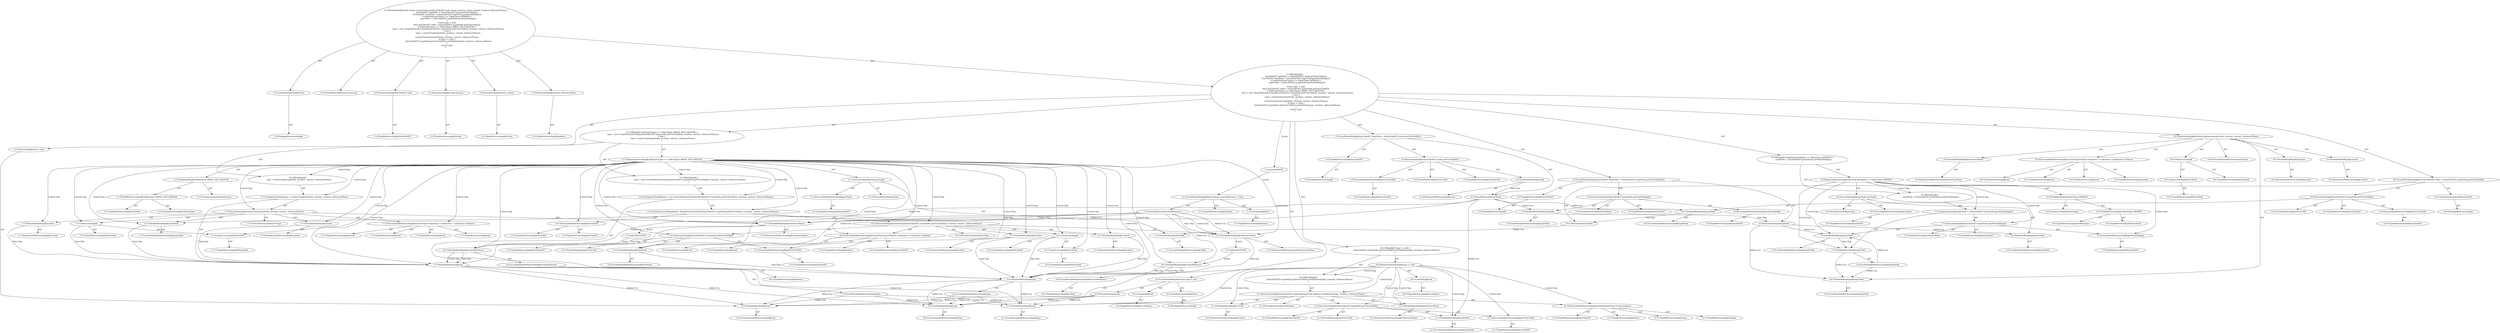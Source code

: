 digraph "resolveTypecast#?,SymTabAST,Scope,IClass,boolean" {
0 [label="2:CtTypeReferenceImpl@IClass" shape=ellipse]
1 [label="2:CtPackageReferenceImpl@" shape=ellipse]
2 [label="2:CtVirtualElement@resolveTypecast" shape=ellipse]
3 [label="3:CtParameterImpl@SymTabAST node" shape=ellipse]
4 [label="3:CtTypeReferenceImpl@SymTabAST" shape=ellipse]
5 [label="3:CtParameterImpl@Scope location" shape=ellipse]
6 [label="3:CtTypeReferenceImpl@Scope" shape=ellipse]
7 [label="3:CtParameterImpl@IClass context" shape=ellipse]
8 [label="3:CtTypeReferenceImpl@IClass" shape=ellipse]
9 [label="3:CtParameterImpl@boolean referencePhase" shape=ellipse]
10 [label="3:CtTypeReferenceImpl@boolean" shape=ellipse]
11 [label="4:CtTypeReferenceImpl@SymTabAST" shape=ellipse]
12 [label="4:CtPackageReferenceImpl@" shape=ellipse]
13 [label="4:CtExecutableReferenceImpl@getFirstChild()" shape=ellipse]
14 [label="4:CtTypeReferenceImpl@SymTabAST" shape=ellipse]
15 [label="4:CtVirtualElement@getFirstChild" shape=ellipse]
16 [label="4:CtVariableReadImpl@node" shape=ellipse]
17 [label="4:CtParameterReferenceImpl@node" shape=ellipse]
18 [label="4:CtInvocationImpl@((SymTabAST) (node.getFirstChild()))" shape=ellipse]
19 [label="4:CtTypeReferenceImpl@SymTabAST" shape=ellipse]
20 [label="4:CtVirtualElement@typeNode" shape=ellipse]
21 [label="4:CtLocalVariableImpl@SymTabAST typeNode = ((SymTabAST) (node.getFirstChild()))" shape=ellipse]
22 [label="5:CtTypeReferenceImpl@SymTabAST" shape=ellipse]
23 [label="5:CtPackageReferenceImpl@" shape=ellipse]
24 [label="5:CtExecutableReferenceImpl@getNextSibling()" shape=ellipse]
25 [label="5:CtTypeReferenceImpl@SymTabAST" shape=ellipse]
26 [label="5:CtVirtualElement@getNextSibling" shape=ellipse]
27 [label="5:CtVariableReadImpl@typeNode" shape=ellipse]
28 [label="5:CtLocalVariableReferenceImpl@typeNode" shape=ellipse]
29 [label="5:CtInvocationImpl@((SymTabAST) (typeNode.getNextSibling()))" shape=ellipse]
30 [label="5:CtTypeReferenceImpl@SymTabAST" shape=ellipse]
31 [label="5:CtVirtualElement@exprNode" shape=ellipse]
32 [label="5:CtLocalVariableImpl@SymTabAST exprNode = ((SymTabAST) (typeNode.getNextSibling()))" shape=ellipse]
33 [label="6:CtExecutableReferenceImpl@getType()" shape=ellipse]
34 [label="6:CtTypeReferenceImpl@SymTabAST" shape=ellipse]
35 [label="6:CtVirtualElement@getType" shape=ellipse]
36 [label="6:CtVariableReadImpl@exprNode" shape=ellipse]
37 [label="6:CtLocalVariableReferenceImpl@exprNode" shape=ellipse]
38 [label="6:CtInvocationImpl@exprNode.getType()" shape=ellipse]
39 [label="6:CtFieldReferenceImpl@TokenTypes.RPAREN" shape=ellipse]
40 [label="6:CtTypeReferenceImpl@TokenTypes" shape=ellipse]
41 [label="6:CtTypeReferenceImpl@PlaceHold" shape=ellipse]
42 [label="6:CtFieldReadImpl@TokenTypes.RPAREN" shape=ellipse]
43 [label="6:CtTypeAccessImpl@TokenTypes" shape=ellipse]
44 [label="6:CtBinaryOperatorImpl@exprNode.getType() == TokenTypes.RPAREN" shape=ellipse]
45 [label="7:CtVariableWriteImpl@exprNode" shape=ellipse]
46 [label="7:CtLocalVariableReferenceImpl@exprNode" shape=ellipse]
47 [label="7:CtExecutableReferenceImpl@getNextSibling()" shape=ellipse]
48 [label="7:CtTypeReferenceImpl@SymTabAST" shape=ellipse]
49 [label="7:CtVirtualElement@getNextSibling" shape=ellipse]
50 [label="7:CtVariableReadImpl@exprNode" shape=ellipse]
51 [label="7:CtLocalVariableReferenceImpl@exprNode" shape=ellipse]
52 [label="7:CtInvocationImpl@((SymTabAST) (exprNode.getNextSibling()))" shape=ellipse]
53 [label="7:CtTypeReferenceImpl@SymTabAST" shape=ellipse]
54 [label="7:CtAssignmentImpl@exprNode = ((SymTabAST) (exprNode.getNextSibling()))" shape=ellipse]
55 [label="6:CtBlockImpl@\{
    exprNode = ((SymTabAST) (exprNode.getNextSibling()));
\}" shape=ellipse]
56 [label="6:CtIfImpl@if (exprNode.getType() == TokenTypes.RPAREN) \{
    exprNode = ((SymTabAST) (exprNode.getNextSibling()));
\}" shape=ellipse]
57 [label="9:CtTypeReferenceImpl@IClass" shape=ellipse]
58 [label="9:CtPackageReferenceImpl@" shape=ellipse]
59 [label="9:CtLiteralImpl@null" shape=ellipse]
60 [label="9:CtTypeReferenceImpl@<nulltype>" shape=ellipse]
61 [label="9:CtVirtualElement@type" shape=ellipse]
62 [label="9:CtLocalVariableImpl@IClass type = null" shape=ellipse]
63 [label="10:CtTypeReferenceImpl@SymTabAST" shape=ellipse]
64 [label="10:CtPackageReferenceImpl@" shape=ellipse]
65 [label="10:CtExecutableReferenceImpl@getFirstChild()" shape=ellipse]
66 [label="10:CtTypeReferenceImpl@SymTabAST" shape=ellipse]
67 [label="10:CtVirtualElement@getFirstChild" shape=ellipse]
68 [label="10:CtVariableReadImpl@typeNode" shape=ellipse]
69 [label="10:CtLocalVariableReferenceImpl@typeNode" shape=ellipse]
70 [label="10:CtInvocationImpl@((SymTabAST) (typeNode.getFirstChild()))" shape=ellipse]
71 [label="10:CtTypeReferenceImpl@SymTabAST" shape=ellipse]
72 [label="10:CtVirtualElement@child" shape=ellipse]
73 [label="10:CtLocalVariableImpl@final SymTabAST child = ((SymTabAST) (typeNode.getFirstChild()))" shape=ellipse]
74 [label="11:CtExecutableReferenceImpl@getType()" shape=ellipse]
75 [label="11:CtTypeReferenceImpl@SymTabAST" shape=ellipse]
76 [label="11:CtVirtualElement@getType" shape=ellipse]
77 [label="11:CtVariableReadImpl@child" shape=ellipse]
78 [label="11:CtLocalVariableReferenceImpl@child" shape=ellipse]
79 [label="11:CtInvocationImpl@child.getType()" shape=ellipse]
80 [label="11:CtFieldReferenceImpl@TokenTypes.ARRAY_DECLARATOR" shape=ellipse]
81 [label="11:CtTypeReferenceImpl@TokenTypes" shape=ellipse]
82 [label="11:CtTypeReferenceImpl@PlaceHold" shape=ellipse]
83 [label="11:CtFieldReadImpl@TokenTypes.ARRAY_DECLARATOR" shape=ellipse]
84 [label="11:CtTypeAccessImpl@TokenTypes" shape=ellipse]
85 [label="11:CtBinaryOperatorImpl@child.getType() == TokenTypes.ARRAY_DECLARATOR" shape=ellipse]
86 [label="12:CtVariableWriteImpl@type" shape=ellipse]
87 [label="12:CtLocalVariableReferenceImpl@type" shape=ellipse]
88 [label="13:CtExecutableReferenceImpl@ArrayDef()" shape=ellipse]
89 [label="13:CtTypeReferenceImpl@ArrayDef" shape=ellipse]
90 [label="13:CtTypeReferenceImpl@ArrayDef" shape=ellipse]
91 [label="14:CtExecutableReferenceImpl@resolveType(SymTabAST,<unknown>,<unknown>,boolean)" shape=ellipse]
92 [label="14:CtTypeReferenceImpl@SymTabAST" shape=ellipse]
93 [label="14:CtTypeReferenceImpl@null" shape=ellipse]
94 [label="14:CtTypeReferenceImpl@null" shape=ellipse]
95 [label="14:CtTypeReferenceImpl@boolean" shape=ellipse]
96 [label="14:CtVirtualElement@resolveType" shape=ellipse]
97 [label="14:CtTypeAccessImpl@PlaceHold" shape=ellipse]
98 [label="14:CtTypeReferenceImpl@PlaceHold" shape=ellipse]
99 [label="14:CtThisAccessImpl@" shape=ellipse]
100 [label="14:CtTypeReferenceImpl@PlaceHold" shape=ellipse]
101 [label="15:CtExecutableReferenceImpl@getFirstChild()" shape=ellipse]
102 [label="15:CtTypeReferenceImpl@SymTabAST" shape=ellipse]
103 [label="15:CtVirtualElement@getFirstChild" shape=ellipse]
104 [label="15:CtVariableReadImpl@typeNode" shape=ellipse]
105 [label="15:CtLocalVariableReferenceImpl@typeNode" shape=ellipse]
106 [label="15:CtInvocationImpl@((SymTabAST) (typeNode.getFirstChild()))" shape=ellipse]
107 [label="15:CtTypeReferenceImpl@SymTabAST" shape=ellipse]
108 [label="15:CtVariableReadImpl@location" shape=ellipse]
109 [label="15:CtParameterReferenceImpl@location" shape=ellipse]
110 [label="15:CtVariableReadImpl@context" shape=ellipse]
111 [label="15:CtParameterReferenceImpl@context" shape=ellipse]
112 [label="15:CtVariableReadImpl@referencePhase" shape=ellipse]
113 [label="15:CtParameterReferenceImpl@referencePhase" shape=ellipse]
114 [label="14:CtInvocationImpl@resolveType(((SymTabAST) (typeNode.getFirstChild())), location, context, referencePhase)" shape=ellipse]
115 [label="13:CtConstructorCallImpl@new ArrayDef(resolveType(((SymTabAST) (typeNode.getFirstChild())), location, context, referencePhase))" shape=ellipse]
116 [label="12:CtAssignmentImpl@type = new ArrayDef(resolveType(((SymTabAST) (typeNode.getFirstChild())), location, context, referencePhase))" shape=ellipse]
117 [label="11:CtBlockImpl@\{
    type = new ArrayDef(resolveType(((SymTabAST) (typeNode.getFirstChild())), location, context, referencePhase));
\}" shape=ellipse]
118 [label="17:CtVariableWriteImpl@type" shape=ellipse]
119 [label="17:CtLocalVariableReferenceImpl@type" shape=ellipse]
120 [label="17:CtExecutableReferenceImpl@resolveType(<unknown>,<unknown>,<unknown>,boolean)" shape=ellipse]
121 [label="17:CtTypeReferenceImpl@null" shape=ellipse]
122 [label="17:CtTypeReferenceImpl@null" shape=ellipse]
123 [label="17:CtTypeReferenceImpl@null" shape=ellipse]
124 [label="17:CtTypeReferenceImpl@boolean" shape=ellipse]
125 [label="17:CtVirtualElement@resolveType" shape=ellipse]
126 [label="17:CtTypeAccessImpl@PlaceHold" shape=ellipse]
127 [label="17:CtTypeReferenceImpl@PlaceHold" shape=ellipse]
128 [label="17:CtThisAccessImpl@" shape=ellipse]
129 [label="17:CtTypeReferenceImpl@PlaceHold" shape=ellipse]
130 [label="17:CtVariableReadImpl@typeNode" shape=ellipse]
131 [label="17:CtLocalVariableReferenceImpl@typeNode" shape=ellipse]
132 [label="17:CtVariableReadImpl@location" shape=ellipse]
133 [label="17:CtParameterReferenceImpl@location" shape=ellipse]
134 [label="17:CtVariableReadImpl@context" shape=ellipse]
135 [label="17:CtParameterReferenceImpl@context" shape=ellipse]
136 [label="17:CtVariableReadImpl@referencePhase" shape=ellipse]
137 [label="17:CtParameterReferenceImpl@referencePhase" shape=ellipse]
138 [label="17:CtInvocationImpl@resolveType(typeNode, location, context, referencePhase)" shape=ellipse]
139 [label="17:CtAssignmentImpl@type = resolveType(typeNode, location, context, referencePhase)" shape=ellipse]
140 [label="16:CtBlockImpl@\{
    type = resolveType(typeNode, location, context, referencePhase);
\}" shape=ellipse]
141 [label="11:CtIfImpl@if (child.getType() == TokenTypes.ARRAY_DECLARATOR) \{
    type = new ArrayDef(resolveType(((SymTabAST) (typeNode.getFirstChild())), location, context, referencePhase));
\} else \{
    type = resolveType(typeNode, location, context, referencePhase);
\}" shape=ellipse]
142 [label="19:CtExecutableReferenceImpl@resolveExpression(<unknown>,<unknown>,<unknown>,boolean)" shape=ellipse]
143 [label="19:CtTypeReferenceImpl@null" shape=ellipse]
144 [label="19:CtTypeReferenceImpl@null" shape=ellipse]
145 [label="19:CtTypeReferenceImpl@null" shape=ellipse]
146 [label="19:CtTypeReferenceImpl@boolean" shape=ellipse]
147 [label="19:CtVirtualElement@resolveExpression" shape=ellipse]
148 [label="19:CtTypeAccessImpl@PlaceHold" shape=ellipse]
149 [label="19:CtTypeReferenceImpl@PlaceHold" shape=ellipse]
150 [label="19:CtThisAccessImpl@" shape=ellipse]
151 [label="19:CtTypeReferenceImpl@PlaceHold" shape=ellipse]
152 [label="19:CtVariableReadImpl@exprNode" shape=ellipse]
153 [label="19:CtLocalVariableReferenceImpl@exprNode" shape=ellipse]
154 [label="19:CtVariableReadImpl@location" shape=ellipse]
155 [label="19:CtParameterReferenceImpl@location" shape=ellipse]
156 [label="19:CtVariableReadImpl@context" shape=ellipse]
157 [label="19:CtParameterReferenceImpl@context" shape=ellipse]
158 [label="19:CtVariableReadImpl@referencePhase" shape=ellipse]
159 [label="19:CtParameterReferenceImpl@referencePhase" shape=ellipse]
160 [label="19:CtInvocationImpl@resolveExpression(exprNode, location, context, referencePhase)" shape=ellipse]
161 [label="20:CtVariableReadImpl@type" shape=ellipse]
162 [label="20:CtLocalVariableReferenceImpl@type" shape=ellipse]
163 [label="20:CtLiteralImpl@null" shape=ellipse]
164 [label="20:CtTypeReferenceImpl@<nulltype>" shape=ellipse]
165 [label="20:CtBinaryOperatorImpl@type != null" shape=ellipse]
166 [label="21:CtExecutableReferenceImpl@setDefinition(IClass,Scope,boolean)" shape=ellipse]
167 [label="21:CtTypeReferenceImpl@SymTabAST" shape=ellipse]
168 [label="21:CtTypeReferenceImpl@IClass" shape=ellipse]
169 [label="21:CtTypeReferenceImpl@Scope" shape=ellipse]
170 [label="21:CtTypeReferenceImpl@boolean" shape=ellipse]
171 [label="21:CtVirtualElement@setDefinition" shape=ellipse]
172 [label="21:CtExecutableReferenceImpl@getFirstChild()" shape=ellipse]
173 [label="21:CtTypeReferenceImpl@SymTabAST" shape=ellipse]
174 [label="21:CtVirtualElement@getFirstChild" shape=ellipse]
175 [label="21:CtVariableReadImpl@typeNode" shape=ellipse]
176 [label="21:CtLocalVariableReferenceImpl@typeNode" shape=ellipse]
177 [label="21:CtInvocationImpl@((SymTabAST) (typeNode.getFirstChild()))" shape=ellipse]
178 [label="21:CtTypeReferenceImpl@SymTabAST" shape=ellipse]
179 [label="21:CtVariableReadImpl@type" shape=ellipse]
180 [label="21:CtLocalVariableReferenceImpl@type" shape=ellipse]
181 [label="21:CtVariableReadImpl@location" shape=ellipse]
182 [label="21:CtParameterReferenceImpl@location" shape=ellipse]
183 [label="21:CtVariableReadImpl@referencePhase" shape=ellipse]
184 [label="21:CtParameterReferenceImpl@referencePhase" shape=ellipse]
185 [label="21:CtInvocationImpl@((SymTabAST) (typeNode.getFirstChild())).setDefinition(type, location, referencePhase)" shape=ellipse]
186 [label="20:CtBlockImpl@\{
    ((SymTabAST) (typeNode.getFirstChild())).setDefinition(type, location, referencePhase);
\}" shape=ellipse]
187 [label="20:CtIfImpl@if (type != null) \{
    ((SymTabAST) (typeNode.getFirstChild())).setDefinition(type, location, referencePhase);
\}" shape=ellipse]
188 [label="23:CtVariableReadImpl@type" shape=ellipse]
189 [label="23:CtLocalVariableReferenceImpl@type" shape=ellipse]
190 [label="23:CtReturnImpl@return type" shape=ellipse]
191 [label="3:CtBlockImpl@\{
    SymTabAST typeNode = ((SymTabAST) (node.getFirstChild()));
    SymTabAST exprNode = ((SymTabAST) (typeNode.getNextSibling()));
    if (exprNode.getType() == TokenTypes.RPAREN) \{
        exprNode = ((SymTabAST) (exprNode.getNextSibling()));
    \}
    IClass type = null;
    final SymTabAST child = ((SymTabAST) (typeNode.getFirstChild()));
    if (child.getType() == TokenTypes.ARRAY_DECLARATOR) \{
        type = new ArrayDef(resolveType(((SymTabAST) (typeNode.getFirstChild())), location, context, referencePhase));
    \} else \{
        type = resolveType(typeNode, location, context, referencePhase);
    \}
    resolveExpression(exprNode, location, context, referencePhase);
    if (type != null) \{
        ((SymTabAST) (typeNode.getFirstChild())).setDefinition(type, location, referencePhase);
    \}
    return type;
\}" shape=ellipse]
192 [label="2:CtMethodImpl@private IClass resolveTypecast(SymTabAST node, Scope location, IClass context, boolean referencePhase) \{
    SymTabAST typeNode = ((SymTabAST) (node.getFirstChild()));
    SymTabAST exprNode = ((SymTabAST) (typeNode.getNextSibling()));
    if (exprNode.getType() == TokenTypes.RPAREN) \{
        exprNode = ((SymTabAST) (exprNode.getNextSibling()));
    \}
    IClass type = null;
    final SymTabAST child = ((SymTabAST) (typeNode.getFirstChild()));
    if (child.getType() == TokenTypes.ARRAY_DECLARATOR) \{
        type = new ArrayDef(resolveType(((SymTabAST) (typeNode.getFirstChild())), location, context, referencePhase));
    \} else \{
        type = resolveType(typeNode, location, context, referencePhase);
    \}
    resolveExpression(exprNode, location, context, referencePhase);
    if (type != null) \{
        ((SymTabAST) (typeNode.getFirstChild())).setDefinition(type, location, referencePhase);
    \}
    return type;
\}" shape=ellipse]
193 [label="17:Update@UPDATE" shape=ellipse]
194 [label="18:CtTypeReferenceImpl@boolean" shape=ellipse]
195 [label="18:CtLocalVariableReferenceImpl@createReference" shape=ellipse]
196 [label="18:CtVariableReadImpl@createReference" shape=ellipse]
197 [label="15:Update@UPDATE" shape=ellipse]
198 [label="16:CtTypeReferenceImpl@boolean" shape=ellipse]
199 [label="16:CtLocalVariableReferenceImpl@createReference" shape=ellipse]
200 [label="16:CtVariableReadImpl@createReference" shape=ellipse]
201 [label="11:Insert@INSERT" shape=ellipse]
202 [label="11:CtTypeReferenceImpl@boolean" shape=ellipse]
203 [label="11:CtTypeReferenceImpl@boolean" shape=ellipse]
204 [label="11:CtLiteralImpl@false" shape=ellipse]
205 [label="11:CtLocalVariableImpl@final boolean createReference = false" shape=ellipse]
206 [label="11:CtVirtualElement@createReference" shape=ellipse]
0 -> 1 [label="AST"];
3 -> 4 [label="AST"];
5 -> 6 [label="AST"];
7 -> 8 [label="AST"];
9 -> 10 [label="AST"];
11 -> 12 [label="AST"];
13 -> 14 [label="AST"];
16 -> 17 [label="AST"];
16 -> 20 [label="Data Dep"];
18 -> 15 [label="AST"];
18 -> 19 [label="AST"];
18 -> 16 [label="AST"];
18 -> 13 [label="AST"];
20 -> 27 [label="Define-Use"];
20 -> 68 [label="Define-Use"];
20 -> 104 [label="Define-Use"];
20 -> 130 [label="Define-Use"];
20 -> 175 [label="Define-Use"];
21 -> 20 [label="AST"];
21 -> 11 [label="AST"];
21 -> 18 [label="AST"];
22 -> 23 [label="AST"];
24 -> 25 [label="AST"];
27 -> 28 [label="AST"];
27 -> 31 [label="Data Dep"];
29 -> 26 [label="AST"];
29 -> 30 [label="AST"];
29 -> 27 [label="AST"];
29 -> 24 [label="AST"];
31 -> 36 [label="Define-Use"];
31 -> 50 [label="Define-Use"];
31 -> 152 [label="Define-Use"];
32 -> 31 [label="AST"];
32 -> 22 [label="AST"];
32 -> 29 [label="AST"];
33 -> 34 [label="AST"];
36 -> 37 [label="AST"];
38 -> 35 [label="AST"];
38 -> 36 [label="AST"];
38 -> 33 [label="AST"];
39 -> 40 [label="AST"];
39 -> 41 [label="AST"];
42 -> 43 [label="AST"];
42 -> 39 [label="AST"];
44 -> 38 [label="AST"];
44 -> 42 [label="AST"];
44 -> 55 [label="Control Dep"];
44 -> 54 [label="Control Dep"];
44 -> 45 [label="Control Dep"];
44 -> 52 [label="Control Dep"];
44 -> 47 [label="Control Dep"];
44 -> 50 [label="Control Dep"];
45 -> 46 [label="AST"];
45 -> 152 [label="Define-Use"];
46 -> 50 [label="Define-Use"];
46 -> 152 [label="Define-Use"];
47 -> 48 [label="AST"];
50 -> 51 [label="AST"];
50 -> 45 [label="Data Dep"];
52 -> 49 [label="AST"];
52 -> 53 [label="AST"];
52 -> 50 [label="AST"];
52 -> 47 [label="AST"];
54 -> 45 [label="AST"];
54 -> 52 [label="AST"];
55 -> 54 [label="AST"];
56 -> 44 [label="AST"];
56 -> 55 [label="AST"];
57 -> 58 [label="AST"];
59 -> 60 [label="AST"];
61 -> 161 [label="Define-Use"];
61 -> 179 [label="Define-Use"];
61 -> 188 [label="Define-Use"];
62 -> 61 [label="AST"];
62 -> 57 [label="AST"];
62 -> 59 [label="AST"];
63 -> 64 [label="AST"];
65 -> 66 [label="AST"];
68 -> 69 [label="AST"];
68 -> 72 [label="Data Dep"];
70 -> 67 [label="AST"];
70 -> 71 [label="AST"];
70 -> 68 [label="AST"];
70 -> 65 [label="AST"];
72 -> 77 [label="Define-Use"];
73 -> 72 [label="AST"];
73 -> 63 [label="AST"];
73 -> 70 [label="AST"];
74 -> 75 [label="AST"];
77 -> 78 [label="AST"];
79 -> 76 [label="AST"];
79 -> 77 [label="AST"];
79 -> 74 [label="AST"];
80 -> 81 [label="AST"];
80 -> 82 [label="AST"];
83 -> 84 [label="AST"];
83 -> 80 [label="AST"];
85 -> 79 [label="AST"];
85 -> 83 [label="AST"];
85 -> 117 [label="Control Dep"];
85 -> 116 [label="Control Dep"];
85 -> 86 [label="Control Dep"];
85 -> 115 [label="Control Dep"];
85 -> 88 [label="Control Dep"];
85 -> 114 [label="Control Dep"];
85 -> 91 [label="Control Dep"];
85 -> 99 [label="Control Dep"];
85 -> 97 [label="Control Dep"];
85 -> 106 [label="Control Dep"];
85 -> 101 [label="Control Dep"];
85 -> 104 [label="Control Dep"];
85 -> 108 [label="Control Dep"];
85 -> 110 [label="Control Dep"];
85 -> 112 [label="Control Dep"];
85 -> 140 [label="Control Dep"];
85 -> 139 [label="Control Dep"];
85 -> 118 [label="Control Dep"];
85 -> 138 [label="Control Dep"];
85 -> 120 [label="Control Dep"];
85 -> 128 [label="Control Dep"];
85 -> 126 [label="Control Dep"];
85 -> 130 [label="Control Dep"];
85 -> 132 [label="Control Dep"];
85 -> 134 [label="Control Dep"];
85 -> 136 [label="Control Dep"];
85 -> 196 [label="Control Dep"];
85 -> 200 [label="Control Dep"];
86 -> 87 [label="AST"];
86 -> 161 [label="Define-Use"];
86 -> 179 [label="Define-Use"];
86 -> 188 [label="Define-Use"];
87 -> 161 [label="Define-Use"];
87 -> 179 [label="Define-Use"];
87 -> 188 [label="Define-Use"];
88 -> 89 [label="AST"];
88 -> 90 [label="AST"];
91 -> 92 [label="AST"];
91 -> 93 [label="AST"];
91 -> 94 [label="AST"];
91 -> 95 [label="AST"];
97 -> 98 [label="AST"];
99 -> 100 [label="AST"];
99 -> 97 [label="AST"];
99 -> 86 [label="Data Dep"];
101 -> 102 [label="AST"];
104 -> 105 [label="AST"];
104 -> 86 [label="Data Dep"];
106 -> 103 [label="AST"];
106 -> 107 [label="AST"];
106 -> 104 [label="AST"];
106 -> 101 [label="AST"];
108 -> 109 [label="AST"];
108 -> 86 [label="Data Dep"];
110 -> 111 [label="AST"];
110 -> 86 [label="Data Dep"];
112 -> 113 [label="AST"];
112 -> 86 [label="Data Dep"];
112 -> 197 [label="Action"];
114 -> 96 [label="AST"];
114 -> 99 [label="AST"];
114 -> 91 [label="AST"];
114 -> 106 [label="AST"];
114 -> 108 [label="AST"];
114 -> 110 [label="AST"];
114 -> 112 [label="AST"];
115 -> 88 [label="AST"];
115 -> 114 [label="AST"];
116 -> 86 [label="AST"];
116 -> 115 [label="AST"];
117 -> 116 [label="AST"];
118 -> 119 [label="AST"];
118 -> 161 [label="Define-Use"];
118 -> 179 [label="Define-Use"];
118 -> 188 [label="Define-Use"];
119 -> 161 [label="Define-Use"];
119 -> 179 [label="Define-Use"];
119 -> 188 [label="Define-Use"];
120 -> 121 [label="AST"];
120 -> 122 [label="AST"];
120 -> 123 [label="AST"];
120 -> 124 [label="AST"];
126 -> 127 [label="AST"];
128 -> 129 [label="AST"];
128 -> 126 [label="AST"];
128 -> 118 [label="Data Dep"];
130 -> 131 [label="AST"];
130 -> 118 [label="Data Dep"];
132 -> 133 [label="AST"];
132 -> 118 [label="Data Dep"];
134 -> 135 [label="AST"];
134 -> 118 [label="Data Dep"];
136 -> 137 [label="AST"];
136 -> 118 [label="Data Dep"];
136 -> 193 [label="Action"];
138 -> 125 [label="AST"];
138 -> 128 [label="AST"];
138 -> 120 [label="AST"];
138 -> 130 [label="AST"];
138 -> 132 [label="AST"];
138 -> 134 [label="AST"];
138 -> 136 [label="AST"];
139 -> 118 [label="AST"];
139 -> 138 [label="AST"];
140 -> 139 [label="AST"];
141 -> 85 [label="AST"];
141 -> 117 [label="AST"];
141 -> 140 [label="AST"];
142 -> 143 [label="AST"];
142 -> 144 [label="AST"];
142 -> 145 [label="AST"];
142 -> 146 [label="AST"];
148 -> 149 [label="AST"];
150 -> 151 [label="AST"];
150 -> 148 [label="AST"];
152 -> 153 [label="AST"];
154 -> 155 [label="AST"];
156 -> 157 [label="AST"];
158 -> 159 [label="AST"];
160 -> 147 [label="AST"];
160 -> 150 [label="AST"];
160 -> 142 [label="AST"];
160 -> 152 [label="AST"];
160 -> 154 [label="AST"];
160 -> 156 [label="AST"];
160 -> 158 [label="AST"];
161 -> 162 [label="AST"];
163 -> 164 [label="AST"];
165 -> 161 [label="AST"];
165 -> 163 [label="AST"];
165 -> 186 [label="Control Dep"];
165 -> 185 [label="Control Dep"];
165 -> 166 [label="Control Dep"];
165 -> 177 [label="Control Dep"];
165 -> 172 [label="Control Dep"];
165 -> 175 [label="Control Dep"];
165 -> 179 [label="Control Dep"];
165 -> 181 [label="Control Dep"];
165 -> 183 [label="Control Dep"];
166 -> 167 [label="AST"];
166 -> 168 [label="AST"];
166 -> 169 [label="AST"];
166 -> 170 [label="AST"];
172 -> 173 [label="AST"];
175 -> 176 [label="AST"];
177 -> 174 [label="AST"];
177 -> 178 [label="AST"];
177 -> 175 [label="AST"];
177 -> 172 [label="AST"];
179 -> 180 [label="AST"];
181 -> 182 [label="AST"];
183 -> 184 [label="AST"];
185 -> 171 [label="AST"];
185 -> 177 [label="AST"];
185 -> 166 [label="AST"];
185 -> 179 [label="AST"];
185 -> 181 [label="AST"];
185 -> 183 [label="AST"];
186 -> 185 [label="AST"];
187 -> 165 [label="AST"];
187 -> 186 [label="AST"];
188 -> 189 [label="AST"];
190 -> 188 [label="AST"];
191 -> 21 [label="AST"];
191 -> 32 [label="AST"];
191 -> 56 [label="AST"];
191 -> 62 [label="AST"];
191 -> 73 [label="AST"];
191 -> 141 [label="AST"];
191 -> 160 [label="AST"];
191 -> 187 [label="AST"];
191 -> 190 [label="AST"];
191 -> 201 [label="Action"];
192 -> 2 [label="AST"];
192 -> 0 [label="AST"];
192 -> 3 [label="AST"];
192 -> 5 [label="AST"];
192 -> 7 [label="AST"];
192 -> 9 [label="AST"];
192 -> 191 [label="AST"];
193 -> 196 [label="Action"];
195 -> 194 [label="AST"];
196 -> 195 [label="AST"];
196 -> 118 [label="Data Dep"];
196 -> 118 [label="Control Dep"];
197 -> 200 [label="Action"];
199 -> 198 [label="AST"];
200 -> 199 [label="AST"];
200 -> 86 [label="Data Dep"];
200 -> 86 [label="Control Dep"];
201 -> 205 [label="Action"];
204 -> 203 [label="AST"];
205 -> 206 [label="AST"];
205 -> 202 [label="AST"];
205 -> 204 [label="AST"];
206 -> 200 [label="Define-Use"];
206 -> 196 [label="Define-Use"];
206 -> 112 [label="Define-Use"];
206 -> 112 [label="Data Dep"];
206 -> 112 [label="Control Dep"];
206 -> 136 [label="Define-Use"];
206 -> 136 [label="Data Dep"];
206 -> 136 [label="Control Dep"];
}